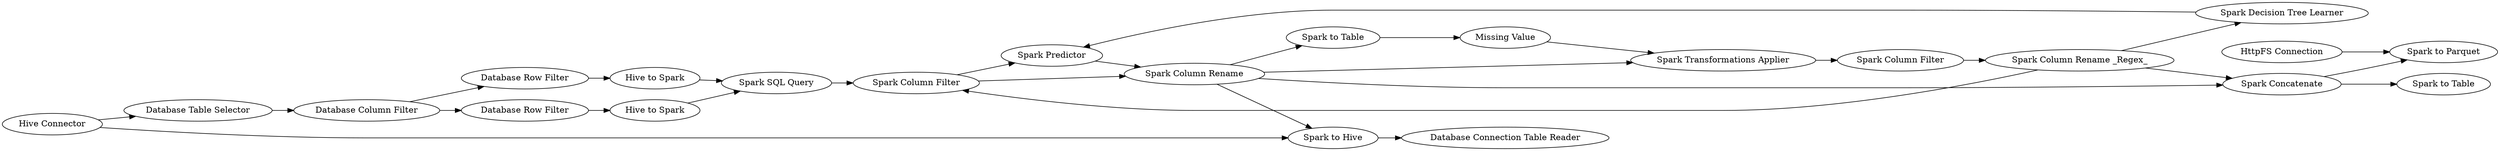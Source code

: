 digraph {
	231 -> 236
	225 -> 231
	232 -> 224
	222 -> 224
	244 -> 180
	248 -> 230
	180 -> 143
	143 -> 247
	226 -> 225
	232 -> 210
	210 -> 240
	230 -> 231
	246 -> 244
	235 -> 236
	232 -> 223
	245 -> 239
	225 -> 210
	225 -> 235
	180 -> 4
	223 -> 222
	231 -> 232
	207 -> 208
	236 -> 232
	210 -> 239
	247 -> 230
	4 -> 248
	224 -> 226
	246 -> 207
	232 -> 207
	231 [label="Spark Column Filter"]
	210 [label="Spark Concatenate"]
	246 [label="Hive Connector"]
	247 [label="Hive to Spark"]
	222 [label="Missing Value"]
	230 [label="Spark SQL Query"]
	224 [label="Spark Transformations Applier"]
	239 [label="Spark to Parquet"]
	225 [label="Spark Column Rename _Regex_"]
	180 [label="Database Column Filter"]
	245 [label="HttpFS Connection"]
	208 [label="Database Connection Table Reader"]
	236 [label="Spark Predictor"]
	240 [label="Spark to Table"]
	223 [label="Spark to Table"]
	207 [label="Spark to Hive"]
	244 [label="Database Table Selector"]
	143 [label="Database Row Filter"]
	4 [label="Database Row Filter"]
	232 [label="Spark Column Rename"]
	248 [label="Hive to Spark"]
	235 [label="Spark Decision Tree Learner"]
	226 [label="Spark Column Filter"]
	rankdir=LR
}
